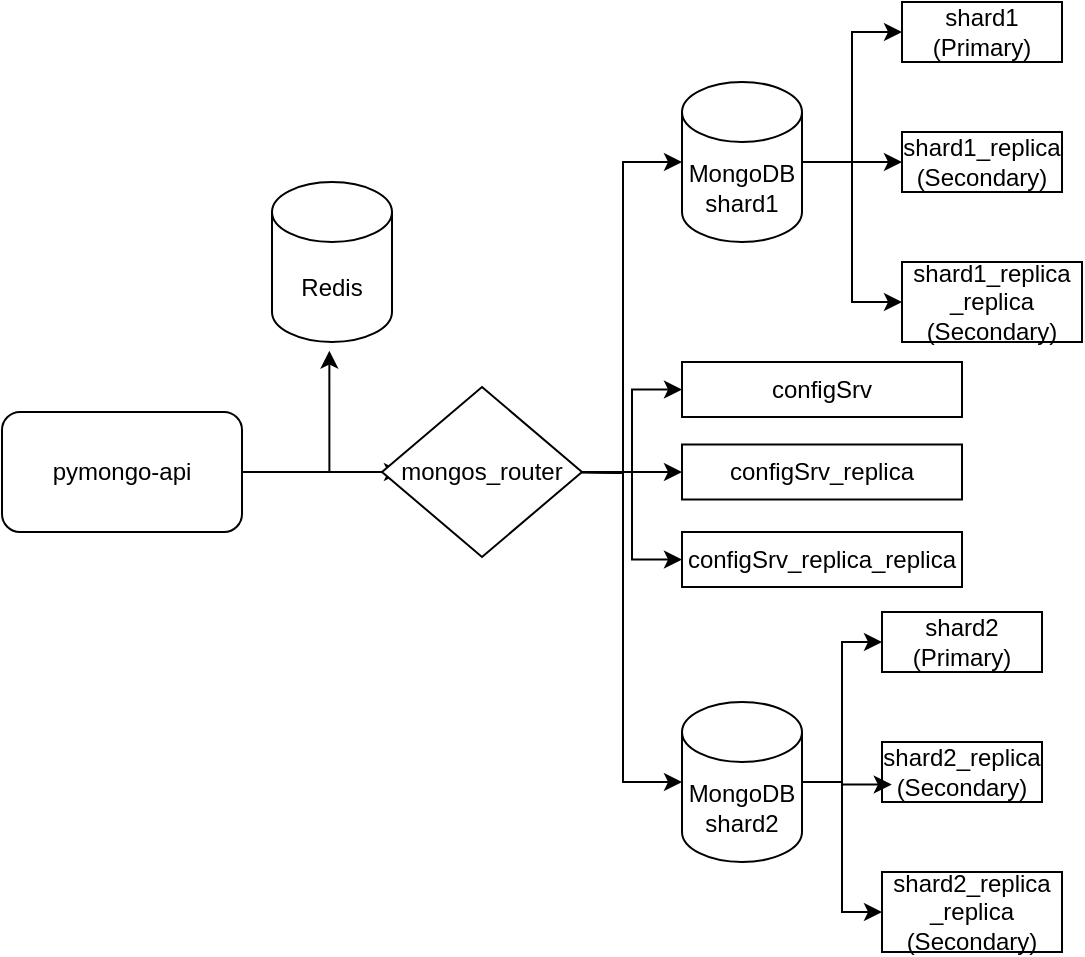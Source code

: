 <mxfile version="24.7.8">
  <diagram name="Page-1" id="-H_mtQnk-PTXWXPvYvuk">
    <mxGraphModel dx="1744" dy="1176" grid="1" gridSize="10" guides="1" tooltips="1" connect="1" arrows="1" fold="1" page="1" pageScale="1" pageWidth="1169" pageHeight="827" math="0" shadow="0">
      <root>
        <mxCell id="0" />
        <mxCell id="1" parent="0" />
        <mxCell id="IhJDaD4xaJeTJ-271ky0-51" style="edgeStyle=orthogonalEdgeStyle;rounded=0;orthogonalLoop=1;jettySize=auto;html=1;entryX=0;entryY=0.5;entryDx=0;entryDy=0;" edge="1" parent="1" source="IhJDaD4xaJeTJ-271ky0-54" target="IhJDaD4xaJeTJ-271ky0-66">
          <mxGeometry relative="1" as="geometry" />
        </mxCell>
        <mxCell id="IhJDaD4xaJeTJ-271ky0-52" style="edgeStyle=orthogonalEdgeStyle;rounded=0;orthogonalLoop=1;jettySize=auto;html=1;entryX=0;entryY=0.5;entryDx=0;entryDy=0;" edge="1" parent="1" source="IhJDaD4xaJeTJ-271ky0-54" target="IhJDaD4xaJeTJ-271ky0-67">
          <mxGeometry relative="1" as="geometry" />
        </mxCell>
        <mxCell id="IhJDaD4xaJeTJ-271ky0-53" style="edgeStyle=orthogonalEdgeStyle;rounded=0;orthogonalLoop=1;jettySize=auto;html=1;entryX=0;entryY=0.5;entryDx=0;entryDy=0;" edge="1" parent="1" source="IhJDaD4xaJeTJ-271ky0-54" target="IhJDaD4xaJeTJ-271ky0-68">
          <mxGeometry relative="1" as="geometry" />
        </mxCell>
        <mxCell id="IhJDaD4xaJeTJ-271ky0-54" value="MongoDB&lt;div&gt;shard1&lt;/div&gt;" style="shape=cylinder3;whiteSpace=wrap;html=1;boundedLbl=1;backgroundOutline=1;size=15;" vertex="1" parent="1">
          <mxGeometry x="730" y="150" width="60" height="80" as="geometry" />
        </mxCell>
        <mxCell id="IhJDaD4xaJeTJ-271ky0-55" style="edgeStyle=orthogonalEdgeStyle;rounded=0;orthogonalLoop=1;jettySize=auto;html=1;entryX=0;entryY=0.5;entryDx=0;entryDy=0;" edge="1" parent="1" source="IhJDaD4xaJeTJ-271ky0-56">
          <mxGeometry relative="1" as="geometry">
            <mxPoint x="590" y="345" as="targetPoint" />
          </mxGeometry>
        </mxCell>
        <mxCell id="IhJDaD4xaJeTJ-271ky0-56" value="pymongo-api" style="rounded=1;whiteSpace=wrap;html=1;" vertex="1" parent="1">
          <mxGeometry x="390" y="315" width="120" height="60" as="geometry" />
        </mxCell>
        <mxCell id="IhJDaD4xaJeTJ-271ky0-57" style="edgeStyle=orthogonalEdgeStyle;rounded=0;orthogonalLoop=1;jettySize=auto;html=1;entryX=0;entryY=0.5;entryDx=0;entryDy=0;" edge="1" parent="1" source="IhJDaD4xaJeTJ-271ky0-59" target="IhJDaD4xaJeTJ-271ky0-69">
          <mxGeometry relative="1" as="geometry" />
        </mxCell>
        <mxCell id="IhJDaD4xaJeTJ-271ky0-58" style="edgeStyle=orthogonalEdgeStyle;rounded=0;orthogonalLoop=1;jettySize=auto;html=1;entryX=0;entryY=0.5;entryDx=0;entryDy=0;" edge="1" parent="1" source="IhJDaD4xaJeTJ-271ky0-59" target="IhJDaD4xaJeTJ-271ky0-71">
          <mxGeometry relative="1" as="geometry" />
        </mxCell>
        <mxCell id="IhJDaD4xaJeTJ-271ky0-59" value="MongoDB&lt;div&gt;shard2&lt;/div&gt;" style="shape=cylinder3;whiteSpace=wrap;html=1;boundedLbl=1;backgroundOutline=1;size=15;" vertex="1" parent="1">
          <mxGeometry x="730" y="460" width="60" height="80" as="geometry" />
        </mxCell>
        <mxCell id="IhJDaD4xaJeTJ-271ky0-60" style="edgeStyle=orthogonalEdgeStyle;rounded=0;orthogonalLoop=1;jettySize=auto;html=1;exitX=1;exitY=0.5;exitDx=0;exitDy=0;entryX=0;entryY=0.5;entryDx=0;entryDy=0;entryPerimeter=0;" edge="1" parent="1" target="IhJDaD4xaJeTJ-271ky0-54">
          <mxGeometry relative="1" as="geometry">
            <mxPoint x="670" y="345" as="sourcePoint" />
          </mxGeometry>
        </mxCell>
        <mxCell id="IhJDaD4xaJeTJ-271ky0-61" style="edgeStyle=orthogonalEdgeStyle;rounded=0;orthogonalLoop=1;jettySize=auto;html=1;entryX=0;entryY=0.5;entryDx=0;entryDy=0;entryPerimeter=0;" edge="1" parent="1" target="IhJDaD4xaJeTJ-271ky0-59">
          <mxGeometry relative="1" as="geometry">
            <mxPoint x="670" y="345" as="sourcePoint" />
          </mxGeometry>
        </mxCell>
        <mxCell id="IhJDaD4xaJeTJ-271ky0-62" style="edgeStyle=orthogonalEdgeStyle;rounded=0;orthogonalLoop=1;jettySize=auto;html=1;entryX=0;entryY=0.5;entryDx=0;entryDy=0;" edge="1" parent="1" source="IhJDaD4xaJeTJ-271ky0-65" target="IhJDaD4xaJeTJ-271ky0-73">
          <mxGeometry relative="1" as="geometry" />
        </mxCell>
        <mxCell id="IhJDaD4xaJeTJ-271ky0-63" style="edgeStyle=orthogonalEdgeStyle;rounded=0;orthogonalLoop=1;jettySize=auto;html=1;entryX=0;entryY=0.5;entryDx=0;entryDy=0;" edge="1" parent="1" source="IhJDaD4xaJeTJ-271ky0-65" target="IhJDaD4xaJeTJ-271ky0-74">
          <mxGeometry relative="1" as="geometry" />
        </mxCell>
        <mxCell id="IhJDaD4xaJeTJ-271ky0-64" style="edgeStyle=orthogonalEdgeStyle;rounded=0;orthogonalLoop=1;jettySize=auto;html=1;entryX=0;entryY=0.5;entryDx=0;entryDy=0;" edge="1" parent="1" source="IhJDaD4xaJeTJ-271ky0-65" target="IhJDaD4xaJeTJ-271ky0-75">
          <mxGeometry relative="1" as="geometry" />
        </mxCell>
        <mxCell id="IhJDaD4xaJeTJ-271ky0-65" value="mongos_router" style="rhombus;whiteSpace=wrap;html=1;" vertex="1" parent="1">
          <mxGeometry x="580" y="302.5" width="100" height="85" as="geometry" />
        </mxCell>
        <mxCell id="IhJDaD4xaJeTJ-271ky0-66" value="shard1&lt;br&gt;(Primary)" style="rounded=0;whiteSpace=wrap;html=1;" vertex="1" parent="1">
          <mxGeometry x="840" y="110" width="80" height="30" as="geometry" />
        </mxCell>
        <mxCell id="IhJDaD4xaJeTJ-271ky0-67" value="shard1_replica&lt;br&gt;(Secondary)" style="rounded=0;whiteSpace=wrap;html=1;" vertex="1" parent="1">
          <mxGeometry x="840" y="175" width="80" height="30" as="geometry" />
        </mxCell>
        <mxCell id="IhJDaD4xaJeTJ-271ky0-68" value="shard1_replica&lt;br&gt;_replica&lt;div&gt;(Secondary)&lt;/div&gt;" style="rounded=0;whiteSpace=wrap;html=1;" vertex="1" parent="1">
          <mxGeometry x="840" y="240" width="90" height="40" as="geometry" />
        </mxCell>
        <mxCell id="IhJDaD4xaJeTJ-271ky0-69" value="shard2&lt;br&gt;(Primary)" style="rounded=0;whiteSpace=wrap;html=1;" vertex="1" parent="1">
          <mxGeometry x="830" y="415" width="80" height="30" as="geometry" />
        </mxCell>
        <mxCell id="IhJDaD4xaJeTJ-271ky0-70" value="shard2_replica&lt;br&gt;(Secondary)" style="rounded=0;whiteSpace=wrap;html=1;" vertex="1" parent="1">
          <mxGeometry x="830" y="480" width="80" height="30" as="geometry" />
        </mxCell>
        <mxCell id="IhJDaD4xaJeTJ-271ky0-71" value="shard2_replica&lt;br&gt;_replica&lt;div&gt;(Secondary)&lt;/div&gt;" style="rounded=0;whiteSpace=wrap;html=1;" vertex="1" parent="1">
          <mxGeometry x="830" y="545" width="90" height="40" as="geometry" />
        </mxCell>
        <mxCell id="IhJDaD4xaJeTJ-271ky0-72" style="edgeStyle=orthogonalEdgeStyle;rounded=0;orthogonalLoop=1;jettySize=auto;html=1;entryX=0.061;entryY=0.71;entryDx=0;entryDy=0;entryPerimeter=0;" edge="1" parent="1" source="IhJDaD4xaJeTJ-271ky0-59" target="IhJDaD4xaJeTJ-271ky0-70">
          <mxGeometry relative="1" as="geometry" />
        </mxCell>
        <mxCell id="IhJDaD4xaJeTJ-271ky0-73" value="configSrv" style="rounded=0;whiteSpace=wrap;html=1;" vertex="1" parent="1">
          <mxGeometry x="730" y="290" width="140" height="27.5" as="geometry" />
        </mxCell>
        <mxCell id="IhJDaD4xaJeTJ-271ky0-74" value="configSrv_replica" style="rounded=0;whiteSpace=wrap;html=1;" vertex="1" parent="1">
          <mxGeometry x="730" y="331.25" width="140" height="27.5" as="geometry" />
        </mxCell>
        <mxCell id="IhJDaD4xaJeTJ-271ky0-75" value="configSrv_replica_replica" style="rounded=0;whiteSpace=wrap;html=1;" vertex="1" parent="1">
          <mxGeometry x="730" y="375" width="140" height="27.5" as="geometry" />
        </mxCell>
        <mxCell id="IhJDaD4xaJeTJ-271ky0-76" value="Redis" style="shape=cylinder3;whiteSpace=wrap;html=1;boundedLbl=1;backgroundOutline=1;size=15;" vertex="1" parent="1">
          <mxGeometry x="525" y="200" width="60" height="80" as="geometry" />
        </mxCell>
        <mxCell id="IhJDaD4xaJeTJ-271ky0-77" style="edgeStyle=orthogonalEdgeStyle;rounded=0;orthogonalLoop=1;jettySize=auto;html=1;entryX=0.478;entryY=1.054;entryDx=0;entryDy=0;entryPerimeter=0;" edge="1" parent="1" source="IhJDaD4xaJeTJ-271ky0-56" target="IhJDaD4xaJeTJ-271ky0-76">
          <mxGeometry relative="1" as="geometry" />
        </mxCell>
      </root>
    </mxGraphModel>
  </diagram>
</mxfile>
